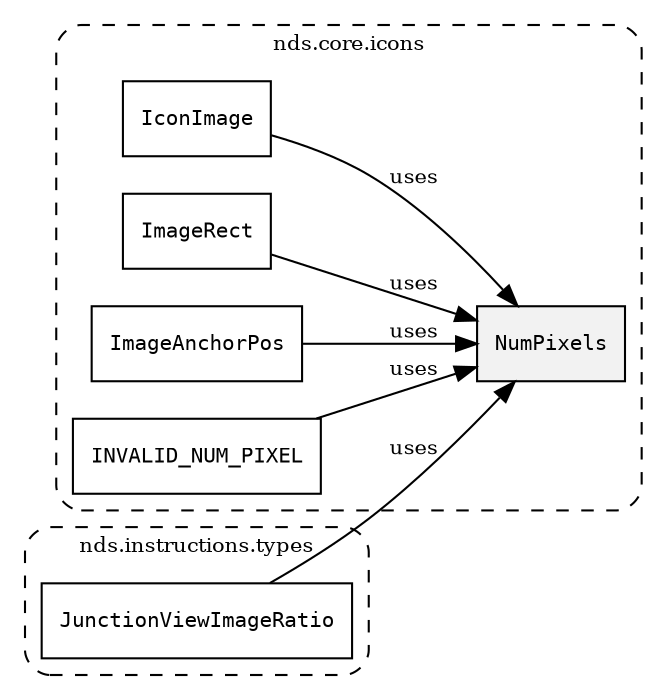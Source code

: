 /**
 * This dot file creates symbol collaboration diagram for NumPixels.
 */
digraph ZSERIO
{
    node [shape=box, fontsize=10];
    rankdir="LR";
    fontsize=10;
    tooltip="NumPixels collaboration diagram";

    subgraph "cluster_nds.core.icons"
    {
        style="dashed, rounded";
        label="nds.core.icons";
        tooltip="Package nds.core.icons";
        href="../../../content/packages/nds.core.icons.html#Package-nds-core-icons";
        target="_parent";

        "NumPixels" [style="filled", fillcolor="#0000000D", target="_parent", label=<<font face="monospace"><table align="center" border="0" cellspacing="0" cellpadding="0"><tr><td href="../../../content/packages/nds.core.icons.html#Subtype-NumPixels" title="Subtype defined in nds.core.icons">NumPixels</td></tr></table></font>>];
        "IconImage" [target="_parent", label=<<font face="monospace"><table align="center" border="0" cellspacing="0" cellpadding="0"><tr><td href="../../../content/packages/nds.core.icons.html#Structure-IconImage" title="Structure defined in nds.core.icons">IconImage</td></tr></table></font>>];
        "ImageRect" [target="_parent", label=<<font face="monospace"><table align="center" border="0" cellspacing="0" cellpadding="0"><tr><td href="../../../content/packages/nds.core.icons.html#Structure-ImageRect" title="Structure defined in nds.core.icons">ImageRect</td></tr></table></font>>];
        "ImageAnchorPos" [target="_parent", label=<<font face="monospace"><table align="center" border="0" cellspacing="0" cellpadding="0"><tr><td href="../../../content/packages/nds.core.icons.html#Structure-ImageAnchorPos" title="Structure defined in nds.core.icons">ImageAnchorPos</td></tr></table></font>>];
        "INVALID_NUM_PIXEL" [target="_parent", label=<<font face="monospace"><table align="center" border="0" cellspacing="0" cellpadding="0"><tr><td href="../../../content/packages/nds.core.icons.html#Constant-INVALID_NUM_PIXEL" title="Constant defined in nds.core.icons">INVALID_NUM_PIXEL</td></tr></table></font>>];
    }

    subgraph "cluster_nds.instructions.types"
    {
        style="dashed, rounded";
        label="nds.instructions.types";
        tooltip="Package nds.instructions.types";
        href="../../../content/packages/nds.instructions.types.html#Package-nds-instructions-types";
        target="_parent";

        "JunctionViewImageRatio" [target="_parent", label=<<font face="monospace"><table align="center" border="0" cellspacing="0" cellpadding="0"><tr><td href="../../../content/packages/nds.instructions.types.html#Structure-JunctionViewImageRatio" title="Structure defined in nds.instructions.types">JunctionViewImageRatio</td></tr></table></font>>];
    }

    "IconImage" -> "NumPixels" [label="uses", fontsize=10];
    "ImageRect" -> "NumPixels" [label="uses", fontsize=10];
    "ImageAnchorPos" -> "NumPixels" [label="uses", fontsize=10];
    "INVALID_NUM_PIXEL" -> "NumPixels" [label="uses", fontsize=10];
    "JunctionViewImageRatio" -> "NumPixels" [label="uses", fontsize=10];
}
